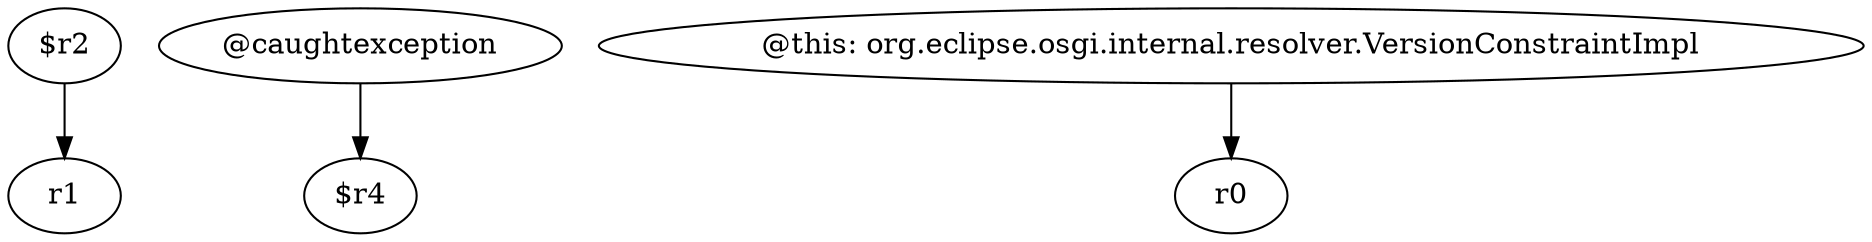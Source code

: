 digraph g {
0[label="$r2"]
1[label="r1"]
0->1[label=""]
2[label="@caughtexception"]
3[label="$r4"]
2->3[label=""]
4[label="@this: org.eclipse.osgi.internal.resolver.VersionConstraintImpl"]
5[label="r0"]
4->5[label=""]
}